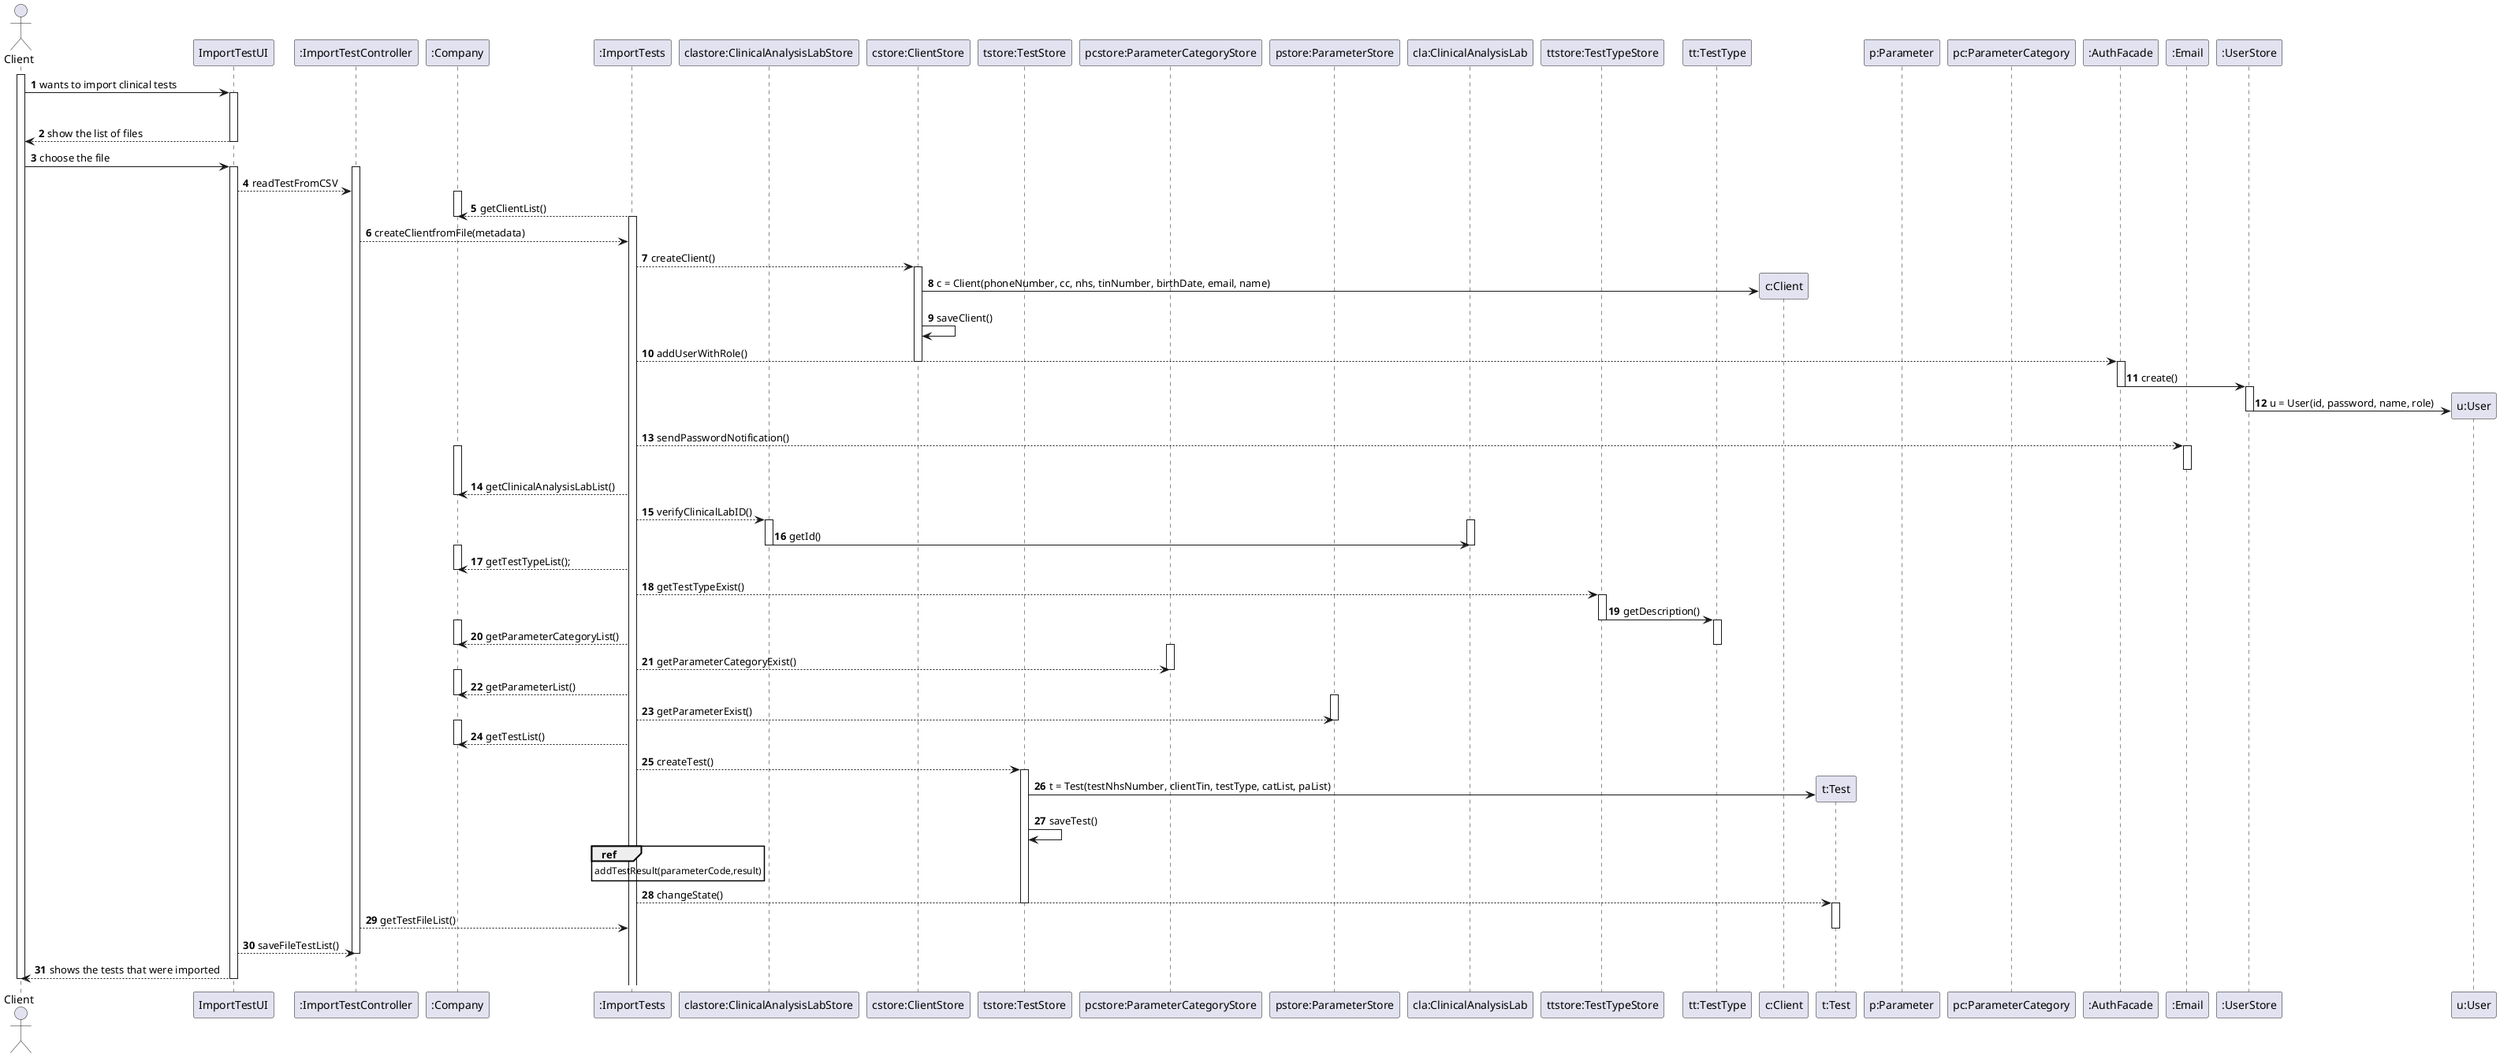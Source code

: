 @startuml
autonumber
actor Client as C
participant "ImportTestUI" as UI
participant ":ImportTestController" as CTRL
participant ":Company" as company
participant ":ImportTests" as Imp
participant "clastore:ClinicalAnalysisLabStore" as clastore
participant "cstore:ClientStore" as cstore
participant "tstore:TestStore" as tstore
participant "pcstore:ParameterCategoryStore" as pcstore
participant "pstore:ParameterStore" as pstore
participant "cla:ClinicalAnalysisLab" as cla
participant "ttstore:TestTypeStore" as ttstore
participant "tt:TestType" as tt
participant "c:Client" as c
participant "t:Test" as t
participant "p:Parameter" as p
participant "pc:ParameterCategory" as pc
participant ":AuthFacade" as Auth
participant ":Email" as Email
participant ":UserStore" as ustore
participant "u:User" as u





activate C
C -> UI: wants to import clinical tests
activate UI
deactivate CTRL
UI --> C: show the list of files
deactivate UI

C -> UI: choose the file
activate UI
activate CTRL
UI --> CTRL :readTestFromCSV
activate company
Imp --> company:getClientList()
deactivate company
activate Imp
CTRL --> Imp: createClientfromFile(metadata)


Imp --> cstore: createClient()
activate cstore
cstore -> c** : c = Client(phoneNumber, cc, nhs, tinNumber, birthDate, email, name)
cstore -> cstore: saveClient()

Imp --> Auth: addUserWithRole()
deactivate cstore
activate Auth
Auth -> ustore:create()
deactivate Auth
activate ustore
ustore -> u**: u = User(id, password, name, role)
deactivate ustore
Imp --> Email: sendPasswordNotification()
activate Email
deactivate Email
activate company
Imp --> company:getClinicalAnalysisLabList()
deactivate company
Imp --> clastore: verifyClinicalLabID()
activate clastore
activate cla
clastore -> cla: getId()
deactivate clastore
deactivate cla
activate company
Imp --> company: getTestTypeList();
deactivate company
Imp --> ttstore: getTestTypeExist()

activate ttstore
ttstore -> tt : getDescription()
deactivate ttstore
activate tt

activate company
Imp --> company:getParameterCategoryList()
deactivate tt

deactivate company
activate pcstore
Imp --> pcstore: getParameterCategoryExist()
deactivate pcstore
activate company
Imp --> company:getParameterList()
deactivate company
activate pstore
Imp --> pstore: getParameterExist()
deactivate pstore
activate company
Imp --> company:getTestList()
deactivate company
Imp --> tstore: createTest()
activate tstore
tstore -> t**: t = Test(testNhsNumber, clientTin, testType, catList, paList)
tstore -> tstore: saveTest()
ref over Imp: addTestResult(parameterCode,result)


Imp --> t:changeState()
deactivate tstore
activate t

CTRL --> Imp: getTestFileList()
deactivate t


UI --> CTRL :saveFileTestList()


deactivate CTRL


UI --> C: shows the tests that were imported
deactivate UI





deactivate UI
deactivate C
@enduml